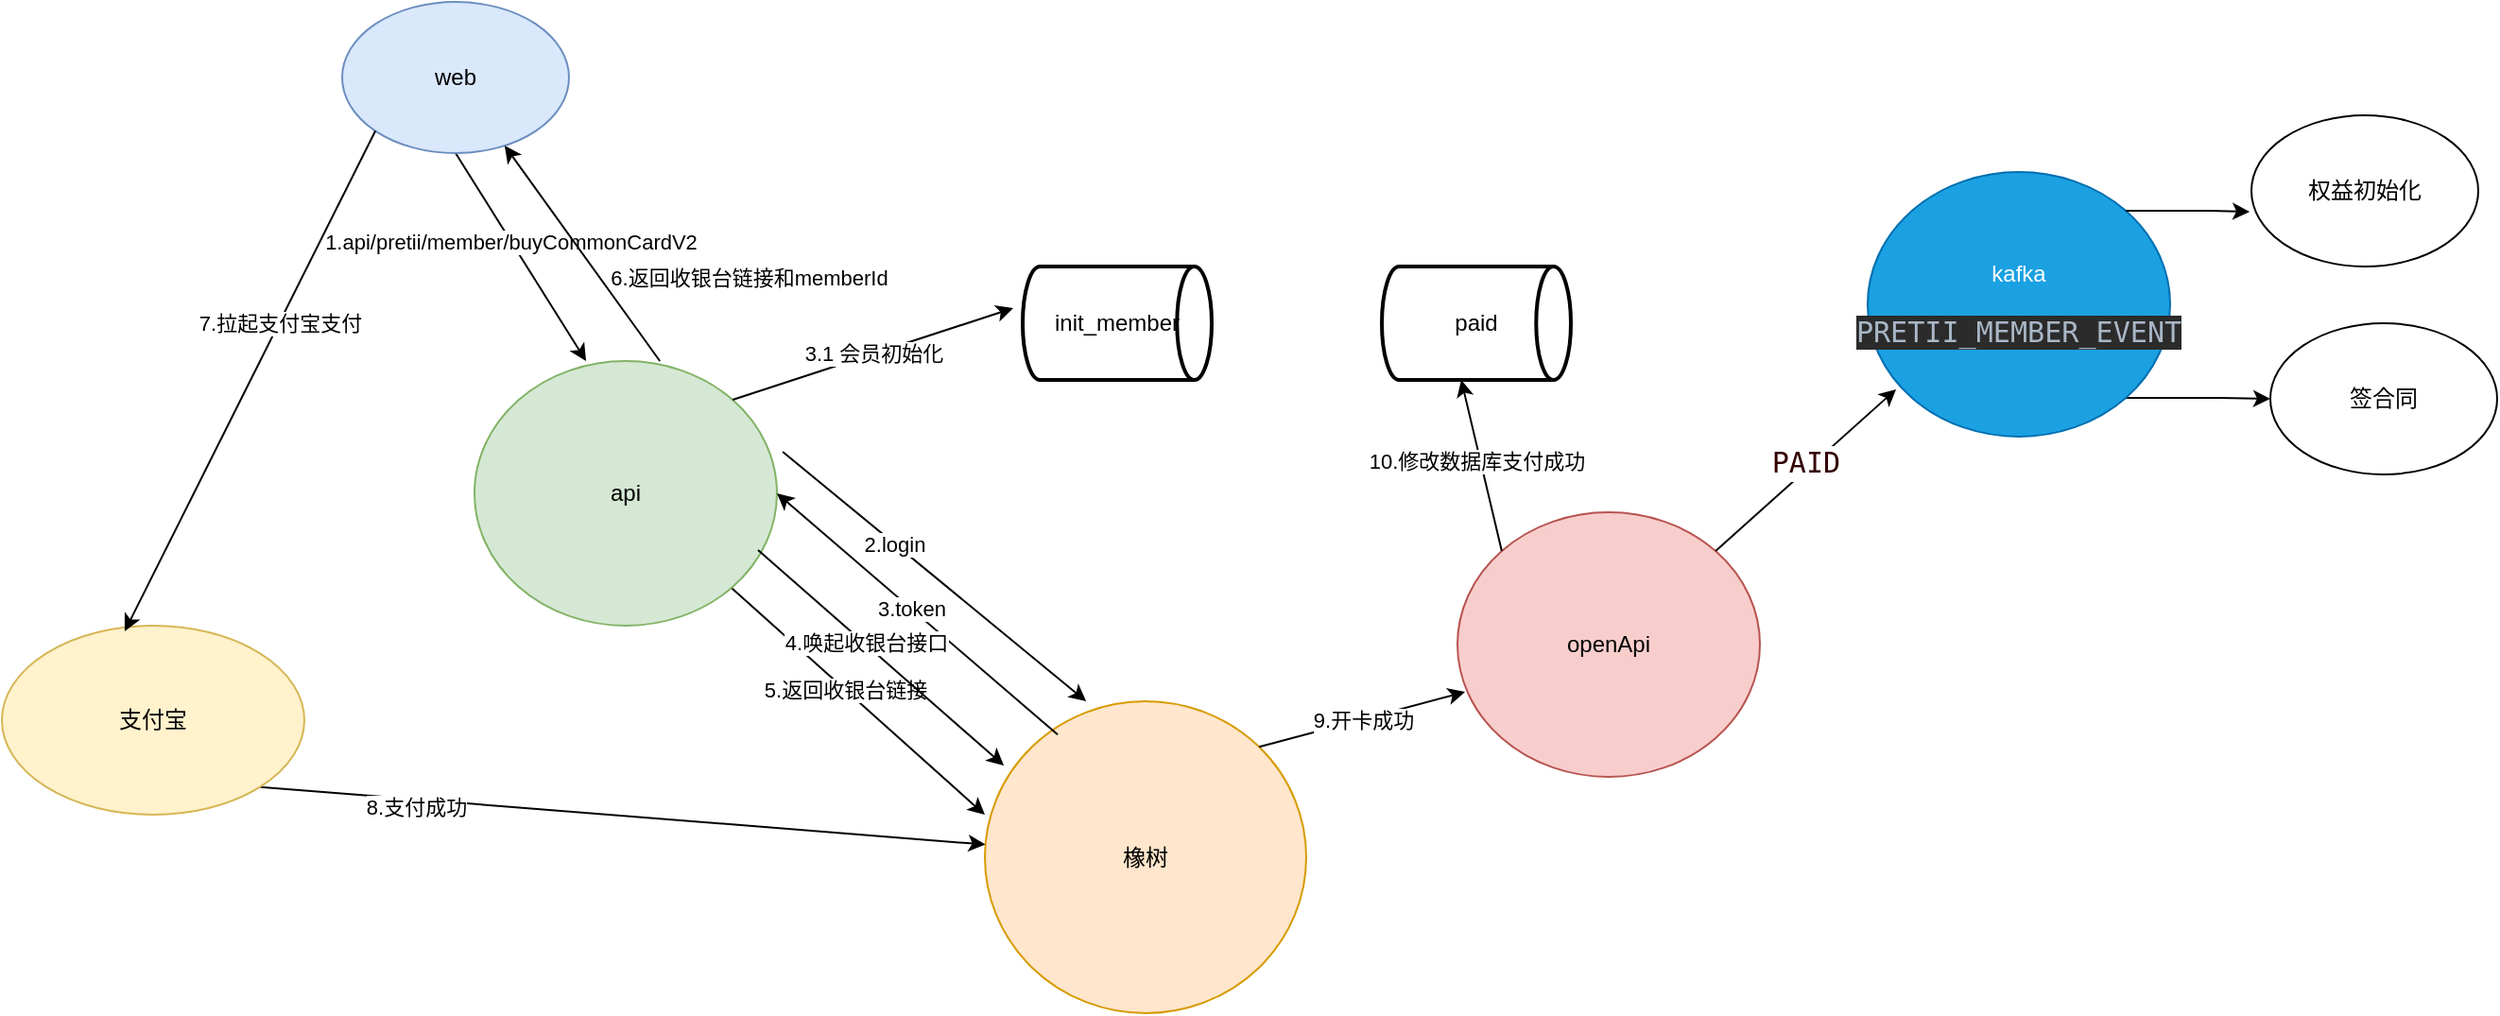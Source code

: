 <mxfile version="23.1.1" type="github">
  <diagram id="prtHgNgQTEPvFCAcTncT" name="通用会员购买流程图">
    <mxGraphModel dx="2261" dy="786" grid="1" gridSize="10" guides="1" tooltips="1" connect="1" arrows="1" fold="1" page="1" pageScale="1" pageWidth="827" pageHeight="1169" math="0" shadow="0">
      <root>
        <mxCell id="0" />
        <mxCell id="1" parent="0" />
        <mxCell id="Z4kTPOVTWPqRFeraBJ3W-23" style="rounded=0;orthogonalLoop=1;jettySize=auto;html=1;exitX=0.5;exitY=1;exitDx=0;exitDy=0;entryX=0.369;entryY=0;entryDx=0;entryDy=0;entryPerimeter=0;" parent="1" source="Z4kTPOVTWPqRFeraBJ3W-20" target="Z4kTPOVTWPqRFeraBJ3W-21" edge="1">
          <mxGeometry relative="1" as="geometry">
            <mxPoint x="154.41" y="189.83" as="sourcePoint" />
            <mxPoint x="139.996" y="370.001" as="targetPoint" />
          </mxGeometry>
        </mxCell>
        <mxCell id="Z4kTPOVTWPqRFeraBJ3W-24" value="1.api/pretii/member/buyCommonCardV2" style="edgeLabel;html=1;align=center;verticalAlign=middle;resizable=0;points=[];" parent="Z4kTPOVTWPqRFeraBJ3W-23" vertex="1" connectable="0">
          <mxGeometry x="-0.152" y="-1" relative="1" as="geometry">
            <mxPoint as="offset" />
          </mxGeometry>
        </mxCell>
        <mxCell id="Z4kTPOVTWPqRFeraBJ3W-20" value="web" style="ellipse;whiteSpace=wrap;html=1;fillColor=#dae8fc;strokeColor=#6c8ebf;" parent="1" vertex="1">
          <mxGeometry x="20" y="190" width="120" height="80" as="geometry" />
        </mxCell>
        <mxCell id="Z4kTPOVTWPqRFeraBJ3W-42" style="rounded=0;orthogonalLoop=1;jettySize=auto;html=1;entryX=0;entryY=0.364;entryDx=0;entryDy=0;entryPerimeter=0;" parent="1" source="Z4kTPOVTWPqRFeraBJ3W-21" target="Z4kTPOVTWPqRFeraBJ3W-27" edge="1">
          <mxGeometry relative="1" as="geometry">
            <mxPoint x="340" y="620" as="targetPoint" />
          </mxGeometry>
        </mxCell>
        <mxCell id="Z4kTPOVTWPqRFeraBJ3W-43" value="5.返回收银台链接" style="edgeLabel;html=1;align=center;verticalAlign=middle;resizable=0;points=[];" parent="Z4kTPOVTWPqRFeraBJ3W-42" vertex="1" connectable="0">
          <mxGeometry x="-0.11" relative="1" as="geometry">
            <mxPoint as="offset" />
          </mxGeometry>
        </mxCell>
        <mxCell id="Z4kTPOVTWPqRFeraBJ3W-47" value="" style="rounded=0;orthogonalLoop=1;jettySize=auto;html=1;exitX=0.613;exitY=0;exitDx=0;exitDy=0;exitPerimeter=0;" parent="1" source="Z4kTPOVTWPqRFeraBJ3W-21" target="Z4kTPOVTWPqRFeraBJ3W-20" edge="1">
          <mxGeometry relative="1" as="geometry">
            <mxPoint x="160.0" y="393.185" as="sourcePoint" />
            <mxPoint x="206.146" y="200.004" as="targetPoint" />
          </mxGeometry>
        </mxCell>
        <mxCell id="Z4kTPOVTWPqRFeraBJ3W-48" value="6.返回收银台链接和memberId" style="edgeLabel;html=1;align=center;verticalAlign=middle;resizable=0;points=[];" parent="Z4kTPOVTWPqRFeraBJ3W-47" vertex="1" connectable="0">
          <mxGeometry x="-0.42" y="2" relative="1" as="geometry">
            <mxPoint x="72" y="-13" as="offset" />
          </mxGeometry>
        </mxCell>
        <mxCell id="Z4kTPOVTWPqRFeraBJ3W-21" value="api" style="ellipse;whiteSpace=wrap;html=1;fillColor=#d5e8d4;strokeColor=#82b366;" parent="1" vertex="1">
          <mxGeometry x="90" y="380" width="160" height="140" as="geometry" />
        </mxCell>
        <mxCell id="Z4kTPOVTWPqRFeraBJ3W-25" value="init_member" style="strokeWidth=2;html=1;shape=mxgraph.flowchart.direct_data;whiteSpace=wrap;" parent="1" vertex="1">
          <mxGeometry x="380" y="330" width="100" height="60" as="geometry" />
        </mxCell>
        <mxCell id="Z4kTPOVTWPqRFeraBJ3W-26" value="3.1 会员初始化" style="rounded=0;orthogonalLoop=1;jettySize=auto;html=1;exitX=1;exitY=0;exitDx=0;exitDy=0;entryX=-0.05;entryY=0.367;entryDx=0;entryDy=0;entryPerimeter=0;" parent="1" source="Z4kTPOVTWPqRFeraBJ3W-21" target="Z4kTPOVTWPqRFeraBJ3W-25" edge="1">
          <mxGeometry relative="1" as="geometry" />
        </mxCell>
        <mxCell id="Z4kTPOVTWPqRFeraBJ3W-27" value="橡树" style="ellipse;whiteSpace=wrap;html=1;fillColor=#ffe6cc;strokeColor=#d79b00;" parent="1" vertex="1">
          <mxGeometry x="360" y="560" width="170" height="165" as="geometry" />
        </mxCell>
        <mxCell id="Z4kTPOVTWPqRFeraBJ3W-28" style="rounded=0;orthogonalLoop=1;jettySize=auto;html=1;exitX=1.019;exitY=0.343;exitDx=0;exitDy=0;entryX=-0.033;entryY=0.4;entryDx=0;entryDy=0;entryPerimeter=0;exitPerimeter=0;" parent="1" source="Z4kTPOVTWPqRFeraBJ3W-21" edge="1">
          <mxGeometry relative="1" as="geometry">
            <mxPoint x="269.996" y="431.284" as="sourcePoint" />
            <mxPoint x="413.61" y="560" as="targetPoint" />
          </mxGeometry>
        </mxCell>
        <mxCell id="Z4kTPOVTWPqRFeraBJ3W-30" value="2.login" style="edgeLabel;html=1;align=center;verticalAlign=middle;resizable=0;points=[];" parent="Z4kTPOVTWPqRFeraBJ3W-28" vertex="1" connectable="0">
          <mxGeometry x="-0.264" relative="1" as="geometry">
            <mxPoint as="offset" />
          </mxGeometry>
        </mxCell>
        <mxCell id="Z4kTPOVTWPqRFeraBJ3W-31" style="rounded=0;orthogonalLoop=1;jettySize=auto;html=1;exitX=0;exitY=0;exitDx=0;exitDy=0;entryX=0.992;entryY=0.613;entryDx=0;entryDy=0;entryPerimeter=0;" parent="1" edge="1">
          <mxGeometry relative="1" as="geometry">
            <mxPoint x="398.534" y="577.676" as="sourcePoint" />
            <mxPoint x="250.0" y="450.0" as="targetPoint" />
          </mxGeometry>
        </mxCell>
        <mxCell id="Z4kTPOVTWPqRFeraBJ3W-32" value="3.token" style="edgeLabel;html=1;align=center;verticalAlign=middle;resizable=0;points=[];" parent="Z4kTPOVTWPqRFeraBJ3W-31" vertex="1" connectable="0">
          <mxGeometry x="0.045" relative="1" as="geometry">
            <mxPoint as="offset" />
          </mxGeometry>
        </mxCell>
        <mxCell id="Z4kTPOVTWPqRFeraBJ3W-36" style="rounded=0;orthogonalLoop=1;jettySize=auto;html=1;exitX=0.5;exitY=1;exitDx=0;exitDy=0;entryX=0.059;entryY=0.206;entryDx=0;entryDy=0;entryPerimeter=0;" parent="1" target="Z4kTPOVTWPqRFeraBJ3W-27" edge="1">
          <mxGeometry relative="1" as="geometry">
            <mxPoint x="240" y="480" as="sourcePoint" />
            <mxPoint x="390" y="610" as="targetPoint" />
          </mxGeometry>
        </mxCell>
        <mxCell id="Z4kTPOVTWPqRFeraBJ3W-37" value="4.唤起收银台接口" style="edgeLabel;html=1;align=center;verticalAlign=middle;resizable=0;points=[];" parent="Z4kTPOVTWPqRFeraBJ3W-36" vertex="1" connectable="0">
          <mxGeometry x="-0.14" y="1" relative="1" as="geometry">
            <mxPoint as="offset" />
          </mxGeometry>
        </mxCell>
        <mxCell id="Z4kTPOVTWPqRFeraBJ3W-55" style="rounded=0;orthogonalLoop=1;jettySize=auto;html=1;exitX=1;exitY=1;exitDx=0;exitDy=0;" parent="1" source="Z4kTPOVTWPqRFeraBJ3W-49" target="Z4kTPOVTWPqRFeraBJ3W-27" edge="1">
          <mxGeometry relative="1" as="geometry" />
        </mxCell>
        <mxCell id="Z4kTPOVTWPqRFeraBJ3W-56" value="8.支付成功" style="edgeLabel;html=1;align=center;verticalAlign=middle;resizable=0;points=[];" parent="Z4kTPOVTWPqRFeraBJ3W-55" vertex="1" connectable="0">
          <mxGeometry x="-0.569" y="-4" relative="1" as="geometry">
            <mxPoint as="offset" />
          </mxGeometry>
        </mxCell>
        <mxCell id="Z4kTPOVTWPqRFeraBJ3W-49" value="支付宝" style="ellipse;whiteSpace=wrap;html=1;fillColor=#fff2cc;strokeColor=#d6b656;" parent="1" vertex="1">
          <mxGeometry x="-160" y="520" width="160" height="100" as="geometry" />
        </mxCell>
        <mxCell id="Z4kTPOVTWPqRFeraBJ3W-50" style="rounded=0;orthogonalLoop=1;jettySize=auto;html=1;exitX=0;exitY=1;exitDx=0;exitDy=0;entryX=0.406;entryY=0.03;entryDx=0;entryDy=0;entryPerimeter=0;" parent="1" source="Z4kTPOVTWPqRFeraBJ3W-20" target="Z4kTPOVTWPqRFeraBJ3W-49" edge="1">
          <mxGeometry relative="1" as="geometry" />
        </mxCell>
        <mxCell id="Z4kTPOVTWPqRFeraBJ3W-51" value="7.拉起支付宝支付" style="edgeLabel;html=1;align=center;verticalAlign=middle;resizable=0;points=[];" parent="Z4kTPOVTWPqRFeraBJ3W-50" vertex="1" connectable="0">
          <mxGeometry x="-0.228" y="-2" relative="1" as="geometry">
            <mxPoint x="2" as="offset" />
          </mxGeometry>
        </mxCell>
        <mxCell id="Z4kTPOVTWPqRFeraBJ3W-57" value="openApi" style="ellipse;whiteSpace=wrap;html=1;fillColor=#f8cecc;strokeColor=#b85450;" parent="1" vertex="1">
          <mxGeometry x="610" y="460" width="160" height="140" as="geometry" />
        </mxCell>
        <mxCell id="Z4kTPOVTWPqRFeraBJ3W-58" value="9.开卡成功" style="rounded=0;orthogonalLoop=1;jettySize=auto;html=1;exitX=1;exitY=0;exitDx=0;exitDy=0;entryX=0.025;entryY=0.679;entryDx=0;entryDy=0;entryPerimeter=0;" parent="1" source="Z4kTPOVTWPqRFeraBJ3W-27" target="Z4kTPOVTWPqRFeraBJ3W-57" edge="1">
          <mxGeometry relative="1" as="geometry" />
        </mxCell>
        <mxCell id="Z4kTPOVTWPqRFeraBJ3W-62" value="paid" style="strokeWidth=2;html=1;shape=mxgraph.flowchart.direct_data;whiteSpace=wrap;" parent="1" vertex="1">
          <mxGeometry x="570" y="330" width="100" height="60" as="geometry" />
        </mxCell>
        <mxCell id="Z4kTPOVTWPqRFeraBJ3W-63" style="rounded=0;orthogonalLoop=1;jettySize=auto;html=1;exitX=0;exitY=0;exitDx=0;exitDy=0;entryX=0.42;entryY=1;entryDx=0;entryDy=0;entryPerimeter=0;" parent="1" source="Z4kTPOVTWPqRFeraBJ3W-57" target="Z4kTPOVTWPqRFeraBJ3W-62" edge="1">
          <mxGeometry relative="1" as="geometry" />
        </mxCell>
        <mxCell id="Z4kTPOVTWPqRFeraBJ3W-64" value="10.修改数据库支付成功" style="edgeLabel;html=1;align=center;verticalAlign=middle;resizable=0;points=[];" parent="Z4kTPOVTWPqRFeraBJ3W-63" vertex="1" connectable="0">
          <mxGeometry x="0.061" y="2" relative="1" as="geometry">
            <mxPoint as="offset" />
          </mxGeometry>
        </mxCell>
        <mxCell id="Z4kTPOVTWPqRFeraBJ3W-73" style="edgeStyle=orthogonalEdgeStyle;rounded=0;orthogonalLoop=1;jettySize=auto;html=1;exitX=1;exitY=1;exitDx=0;exitDy=0;" parent="1" source="Z4kTPOVTWPqRFeraBJ3W-65" target="Z4kTPOVTWPqRFeraBJ3W-71" edge="1">
          <mxGeometry relative="1" as="geometry" />
        </mxCell>
        <mxCell id="Z4kTPOVTWPqRFeraBJ3W-65" value="kafka&lt;br&gt;&lt;br&gt;&lt;div style=&quot;background-color: rgb(43, 43, 43); color: rgb(169, 183, 198); font-family: &amp;quot;JetBrains Mono&amp;quot;, monospace; font-size: 11.3pt;&quot;&gt;PRETII_MEMBER_EVENT&lt;/div&gt;" style="ellipse;whiteSpace=wrap;html=1;fillColor=#1ba1e2;strokeColor=#006EAF;fontColor=#ffffff;" parent="1" vertex="1">
          <mxGeometry x="827" y="280" width="160" height="140" as="geometry" />
        </mxCell>
        <mxCell id="Z4kTPOVTWPqRFeraBJ3W-66" style="rounded=0;orthogonalLoop=1;jettySize=auto;html=1;exitX=1;exitY=0;exitDx=0;exitDy=0;entryX=0.094;entryY=0.821;entryDx=0;entryDy=0;entryPerimeter=0;" parent="1" source="Z4kTPOVTWPqRFeraBJ3W-57" target="Z4kTPOVTWPqRFeraBJ3W-65" edge="1">
          <mxGeometry relative="1" as="geometry" />
        </mxCell>
        <mxCell id="Z4kTPOVTWPqRFeraBJ3W-67" value="&lt;div style=&quot;font-family: &amp;quot;JetBrains Mono&amp;quot;, monospace; font-size: 11.3pt;&quot;&gt;PAID&lt;/div&gt;" style="edgeLabel;html=1;align=center;verticalAlign=middle;resizable=0;points=[];labelBackgroundColor=#FFFFFF;fontColor=#330000;" parent="Z4kTPOVTWPqRFeraBJ3W-66" vertex="1" connectable="0">
          <mxGeometry x="0.035" y="3" relative="1" as="geometry">
            <mxPoint as="offset" />
          </mxGeometry>
        </mxCell>
        <mxCell id="Z4kTPOVTWPqRFeraBJ3W-70" value="权益初始化" style="ellipse;whiteSpace=wrap;html=1;" parent="1" vertex="1">
          <mxGeometry x="1030" y="250" width="120" height="80" as="geometry" />
        </mxCell>
        <mxCell id="Z4kTPOVTWPqRFeraBJ3W-71" value="签合同" style="ellipse;whiteSpace=wrap;html=1;" parent="1" vertex="1">
          <mxGeometry x="1040" y="360" width="120" height="80" as="geometry" />
        </mxCell>
        <mxCell id="Z4kTPOVTWPqRFeraBJ3W-72" style="edgeStyle=orthogonalEdgeStyle;rounded=0;orthogonalLoop=1;jettySize=auto;html=1;exitX=1;exitY=0;exitDx=0;exitDy=0;entryX=-0.008;entryY=0.638;entryDx=0;entryDy=0;entryPerimeter=0;" parent="1" source="Z4kTPOVTWPqRFeraBJ3W-65" target="Z4kTPOVTWPqRFeraBJ3W-70" edge="1">
          <mxGeometry relative="1" as="geometry" />
        </mxCell>
      </root>
    </mxGraphModel>
  </diagram>
</mxfile>
